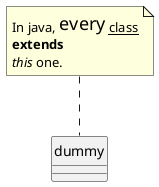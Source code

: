 {
  "sha1": "2meg3md9nuizc2limye49jxzax7vl7q",
  "insertion": {
    "when": "2024-05-30T20:48:20.046Z",
    "user": "plantuml@gmail.com"
  }
}
@startuml
skinparam style strictuml
class dummy
note top of dummy
  In java, <size:18>every</size> <u>class</u>
  <b>extends</b>
  <i>this</i> one.
end note
@enduml 
